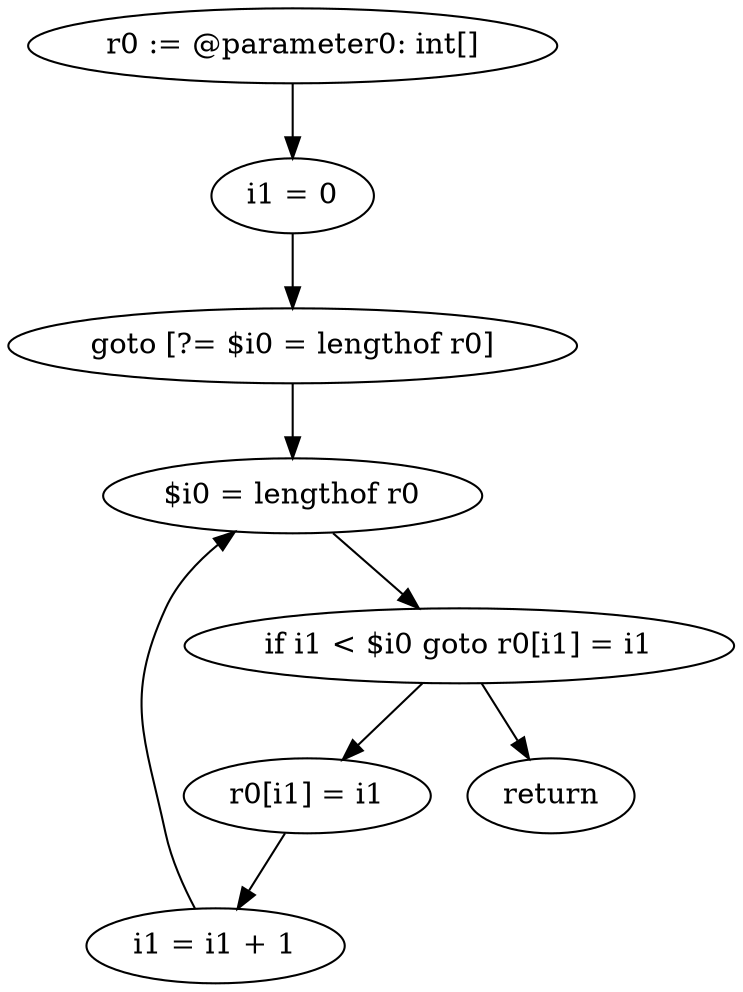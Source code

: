 digraph "unitGraph" {
    "r0 := @parameter0: int[]"
    "i1 = 0"
    "goto [?= $i0 = lengthof r0]"
    "r0[i1] = i1"
    "i1 = i1 + 1"
    "$i0 = lengthof r0"
    "if i1 < $i0 goto r0[i1] = i1"
    "return"
    "r0 := @parameter0: int[]"->"i1 = 0";
    "i1 = 0"->"goto [?= $i0 = lengthof r0]";
    "goto [?= $i0 = lengthof r0]"->"$i0 = lengthof r0";
    "r0[i1] = i1"->"i1 = i1 + 1";
    "i1 = i1 + 1"->"$i0 = lengthof r0";
    "$i0 = lengthof r0"->"if i1 < $i0 goto r0[i1] = i1";
    "if i1 < $i0 goto r0[i1] = i1"->"return";
    "if i1 < $i0 goto r0[i1] = i1"->"r0[i1] = i1";
}
